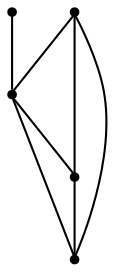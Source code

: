 graph {
  node [shape=point,comment="{\"directed\":false,\"doi\":\"10.1007/978-3-540-31843-9_36\",\"figure\":\"2\"}"]

  v0 [pos="1304.9927734375,366.64996465047193"]
  v1 [pos="860.410074491279,477.64996210734057"]
  v2 [pos="860.410074491279,811.1500295003256"]
  v3 [pos="860.410074491279,366.64996465047204"]
  v4 [pos="415.82734375,700.150032043457"]

  v2 -- v3 [id="-2",pos="860.410074491279,811.1500295003256 304.6524890988372,811.1333084106445 304.6524890988372,811.1333084106445 304.6524890988372,811.1333084106445 304.6524890988372,366.5625127156576 304.6524890988372,366.5625127156576 304.6524890988372,366.5625127156576 860.410074491279,366.64996465047204 860.410074491279,366.64996465047204 860.410074491279,366.64996465047204"]
  v2 -- v0 [id="-3",pos="860.410074491279,811.1500295003256 1416.288481104651,811.1333084106445 1416.288481104651,811.1333084106445 1416.288481104651,811.1333084106445 1416.288481104651,366.5625127156576 1416.288481104651,366.5625127156576 1416.288481104651,366.5625127156576 1304.9927734375,366.64996465047193 1304.9927734375,366.64996465047193 1304.9927734375,366.64996465047193"]
  v3 -- v0 [id="-7",pos="860.410074491279,366.64996465047204 1304.9927734375,366.64996465047193 1304.9927734375,366.64996465047193 1304.9927734375,366.64996465047193"]
  v4 -- v1 [id="-9",pos="415.82734375,700.150032043457 415.81484829215117,477.7040990193685 415.81484829215117,477.7040990193685 415.81484829215117,477.7040990193685 860.410074491279,477.64996210734057 860.410074491279,477.64996210734057 860.410074491279,477.64996210734057"]
  v0 -- v1 [id="-11",pos="1304.9927734375,366.64996465047193 1305.1218931686046,477.7040990193685 1305.1218931686046,477.7040990193685 1305.1218931686046,477.7040990193685 860.410074491279,477.64996210734057 860.410074491279,477.64996210734057 860.410074491279,477.64996210734057"]
  v3 -- v1 [id="-13",pos="860.410074491279,366.64996465047204 860.410074491279,477.64996210734057 860.410074491279,477.64996210734057 860.410074491279,477.64996210734057"]
  v1 -- v2 [id="-14",pos="860.410074491279,477.64996210734057 860.410074491279,811.1500295003256 860.410074491279,811.1500295003256 860.410074491279,811.1500295003256"]
}